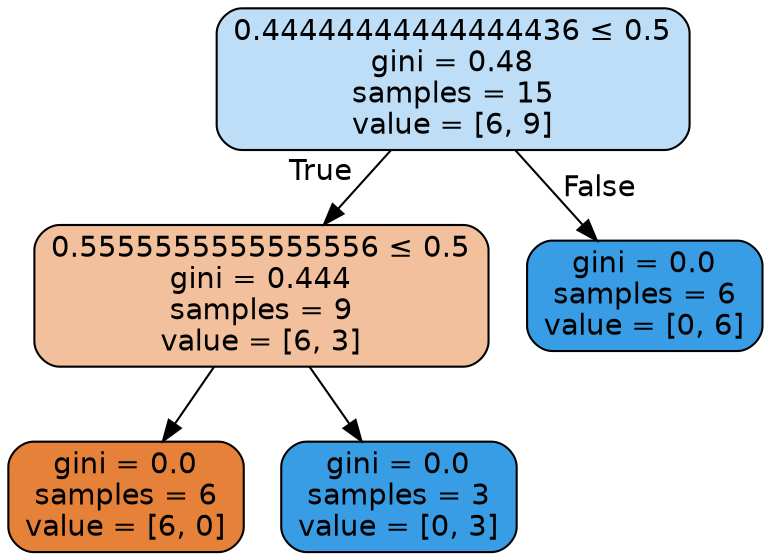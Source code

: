 digraph Tree {
node [shape=box, style="filled, rounded", color="black", fontname=helvetica] ;
edge [fontname=helvetica] ;
0 [label=<0.44444444444444436 &le; 0.5<br/>gini = 0.48<br/>samples = 15<br/>value = [6, 9]>, fillcolor="#bddef6"] ;
1 [label=<0.5555555555555556 &le; 0.5<br/>gini = 0.444<br/>samples = 9<br/>value = [6, 3]>, fillcolor="#f2c09c"] ;
0 -> 1 [labeldistance=2.5, labelangle=45, headlabel="True"] ;
2 [label=<gini = 0.0<br/>samples = 6<br/>value = [6, 0]>, fillcolor="#e58139"] ;
1 -> 2 ;
3 [label=<gini = 0.0<br/>samples = 3<br/>value = [0, 3]>, fillcolor="#399de5"] ;
1 -> 3 ;
4 [label=<gini = 0.0<br/>samples = 6<br/>value = [0, 6]>, fillcolor="#399de5"] ;
0 -> 4 [labeldistance=2.5, labelangle=-45, headlabel="False"] ;
}
